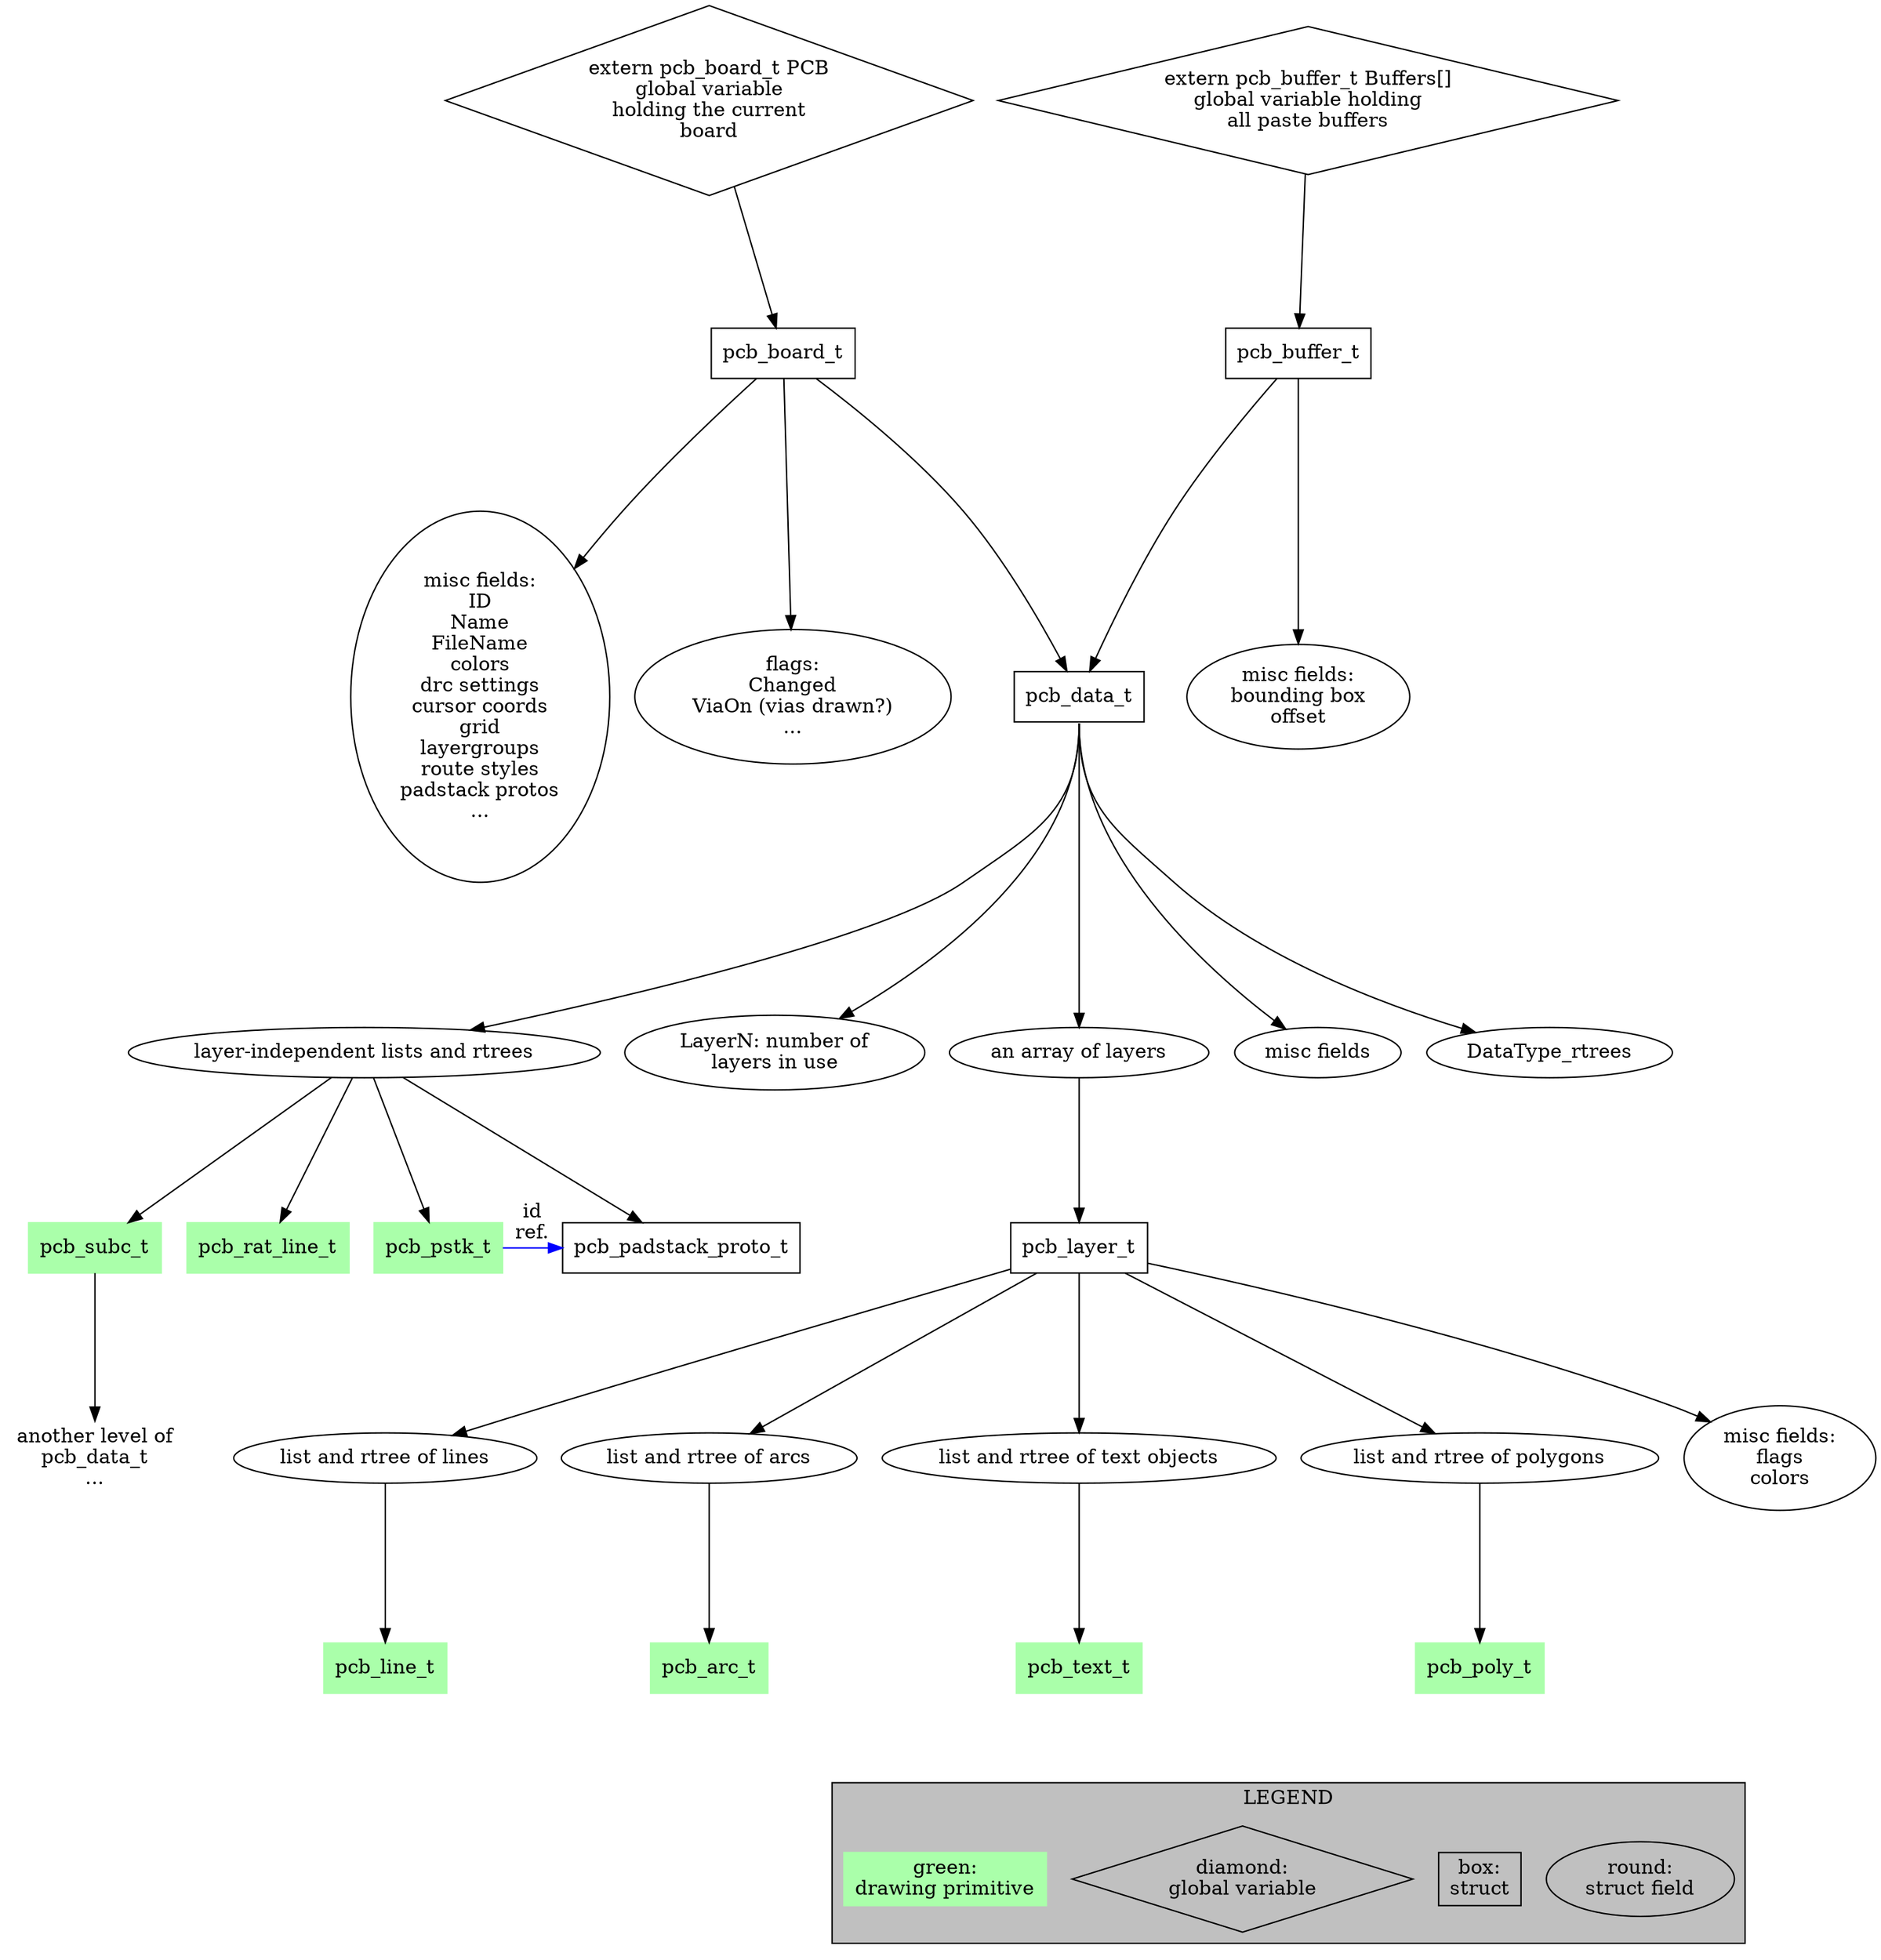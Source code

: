 digraph pcb_data {
	ranksep=1.3
	PCBType_misc [label="misc fields:\nID\nName\nFileName\ncolors\ndrc settings\ncursor coords\ngrid\nlayergroups\nroute styles\npadstack protos\n..."]
	PCBType_flags [label="flags:\nChanged\nViaOn (vias drawn?)\n..."]
	pcb_board_t -> PCBType_misc
	pcb_board_t -> PCBType_flags
	pcb_board_t -> pcb_data_t
	pcb_board_t [shape=box]

	pcb_data_t2 [label="another level of\npcb_data_t\n..." shape=none]

	pcb_subc_t [shape=box style=filled color="#aaffaa"]
	pcb_rat_line_t [shape=box style=filled color="#aaffaa"]
	pcb_pstk_t [shape=box style=filled color="#aaffaa"]
	pcb_padstack_proto_t [shape=box]
	pcb_arc_t [shape=box style=filled color="#aaffaa"]
	pcb_line_t [shape=box style=filled color="#aaffaa"]
	pcb_text_t [shape=box style=filled color="#aaffaa"]
	pcb_poly_t [shape=box style=filled color="#aaffaa"]

	PCB [label="extern pcb_board_t PCB\nglobal variable\nholding the current\nboard" shape=diamond]
	PCB -> pcb_board_t

	Buffers [label="extern pcb_buffer_t Buffers[]\nglobal variable holding\nall paste buffers" shape=diamond]
	Buffers -> pcb_buffer_t

	BufferType_misc [label="misc fields:\nbounding box\noffset"]
	pcb_buffer_t -> BufferType_misc
	pcb_buffer_t -> pcb_data_t
	pcb_buffer_t [shape=box]

	DataType_listrt [label="layer-independent lists and rtrees"]
	DataType_LayerN [label="LayerN: number of\nlayers in use"]
	DataType_layers [label="an array of layers"]
	DataType_misc [label="misc fields"]

	pcb_data_t -> DataType_misc    [tailport=s]
	pcb_data_t -> DataType_LayerN  [tailport=s]
	pcb_data_t -> DataType_layers  [tailport=s]
	pcb_data_t -> DataType_listrt  [tailport=s]
	pcb_data_t -> DataType_rtrees  [tailport=s]
	pcb_data_t [shape=box]

	DataType_layers -> pcb_layer_t

	DataType_listrt -> pcb_subc_t
	DataType_listrt -> pcb_rat_line_t
	DataType_listrt -> pcb_pstk_t
	DataType_listrt -> pcb_padstack_proto_t

	pcb_subc_t -> pcb_data_t2
	pcb_pstk_t -> pcb_padstack_proto_t [constraint=no color=blue label="id\nref."]

	LayerType_lines [label="list and rtree of lines"]
	LayerType_arcs [label="list and rtree of arcs"]
	LayerType_texts [label="list and rtree of text objects"]
	LayerType_polygons [label="list and rtree of polygons"]
	LayerType_misc [label="misc fields:\nflags\ncolors"]

	LayerType_lines -> pcb_line_t
	LayerType_arcs -> pcb_arc_t
	LayerType_polygons -> pcb_poly_t
	LayerType_texts -> pcb_text_t

	pcb_layer_t -> LayerType_misc
	pcb_layer_t -> LayerType_lines
	pcb_layer_t -> LayerType_arcs
	pcb_layer_t -> LayerType_texts
	pcb_layer_t -> LayerType_polygons
	pcb_layer_t [shape=box]

	subgraph "cluster_1" {
		label="LEGEND"
		style=filled
		bgcolor=grey
		round [label="round:\nstruct field"]
		struct [label="box:\nstruct" shape=box]
		diamond [label="diamond:\nglobal variable" shape=diamond]
		grn [label="green:\ndrawing primitive" shape=box style=filled color="#aaffaa"]

	}

	pcb_poly_t -> struct [style=invis]
}

